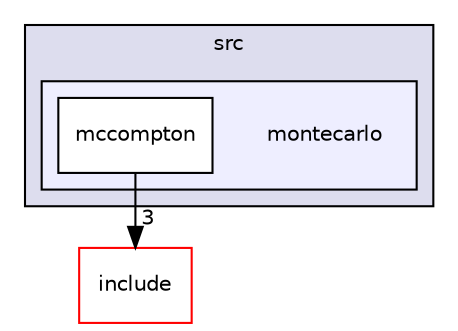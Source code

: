 digraph "src/montecarlo" {
  compound=true
  node [ fontsize="10", fontname="Helvetica"];
  edge [ labelfontsize="10", labelfontname="Helvetica"];
  subgraph clusterdir_68267d1309a1af8e8297ef4c3efbcdba {
    graph [ bgcolor="#ddddee", pencolor="black", label="src" fontname="Helvetica", fontsize="10", URL="dir_68267d1309a1af8e8297ef4c3efbcdba.html"]
  subgraph clusterdir_bb65fb87a76e2ecee594b895218616fc {
    graph [ bgcolor="#eeeeff", pencolor="black", label="" URL="dir_bb65fb87a76e2ecee594b895218616fc.html"];
    dir_bb65fb87a76e2ecee594b895218616fc [shape=plaintext label="montecarlo"];
    dir_86f5aab359d302c1d309424fd424b07b [shape=box label="mccompton" color="black" fillcolor="white" style="filled" URL="dir_86f5aab359d302c1d309424fd424b07b.html"];
  }
  }
  dir_d44c64559bbebec7f509842c48db8b23 [shape=box label="include" fillcolor="white" style="filled" color="red" URL="dir_d44c64559bbebec7f509842c48db8b23.html"];
  dir_86f5aab359d302c1d309424fd424b07b->dir_d44c64559bbebec7f509842c48db8b23 [headlabel="3", labeldistance=1.5 headhref="dir_000027_000000.html"];
}
